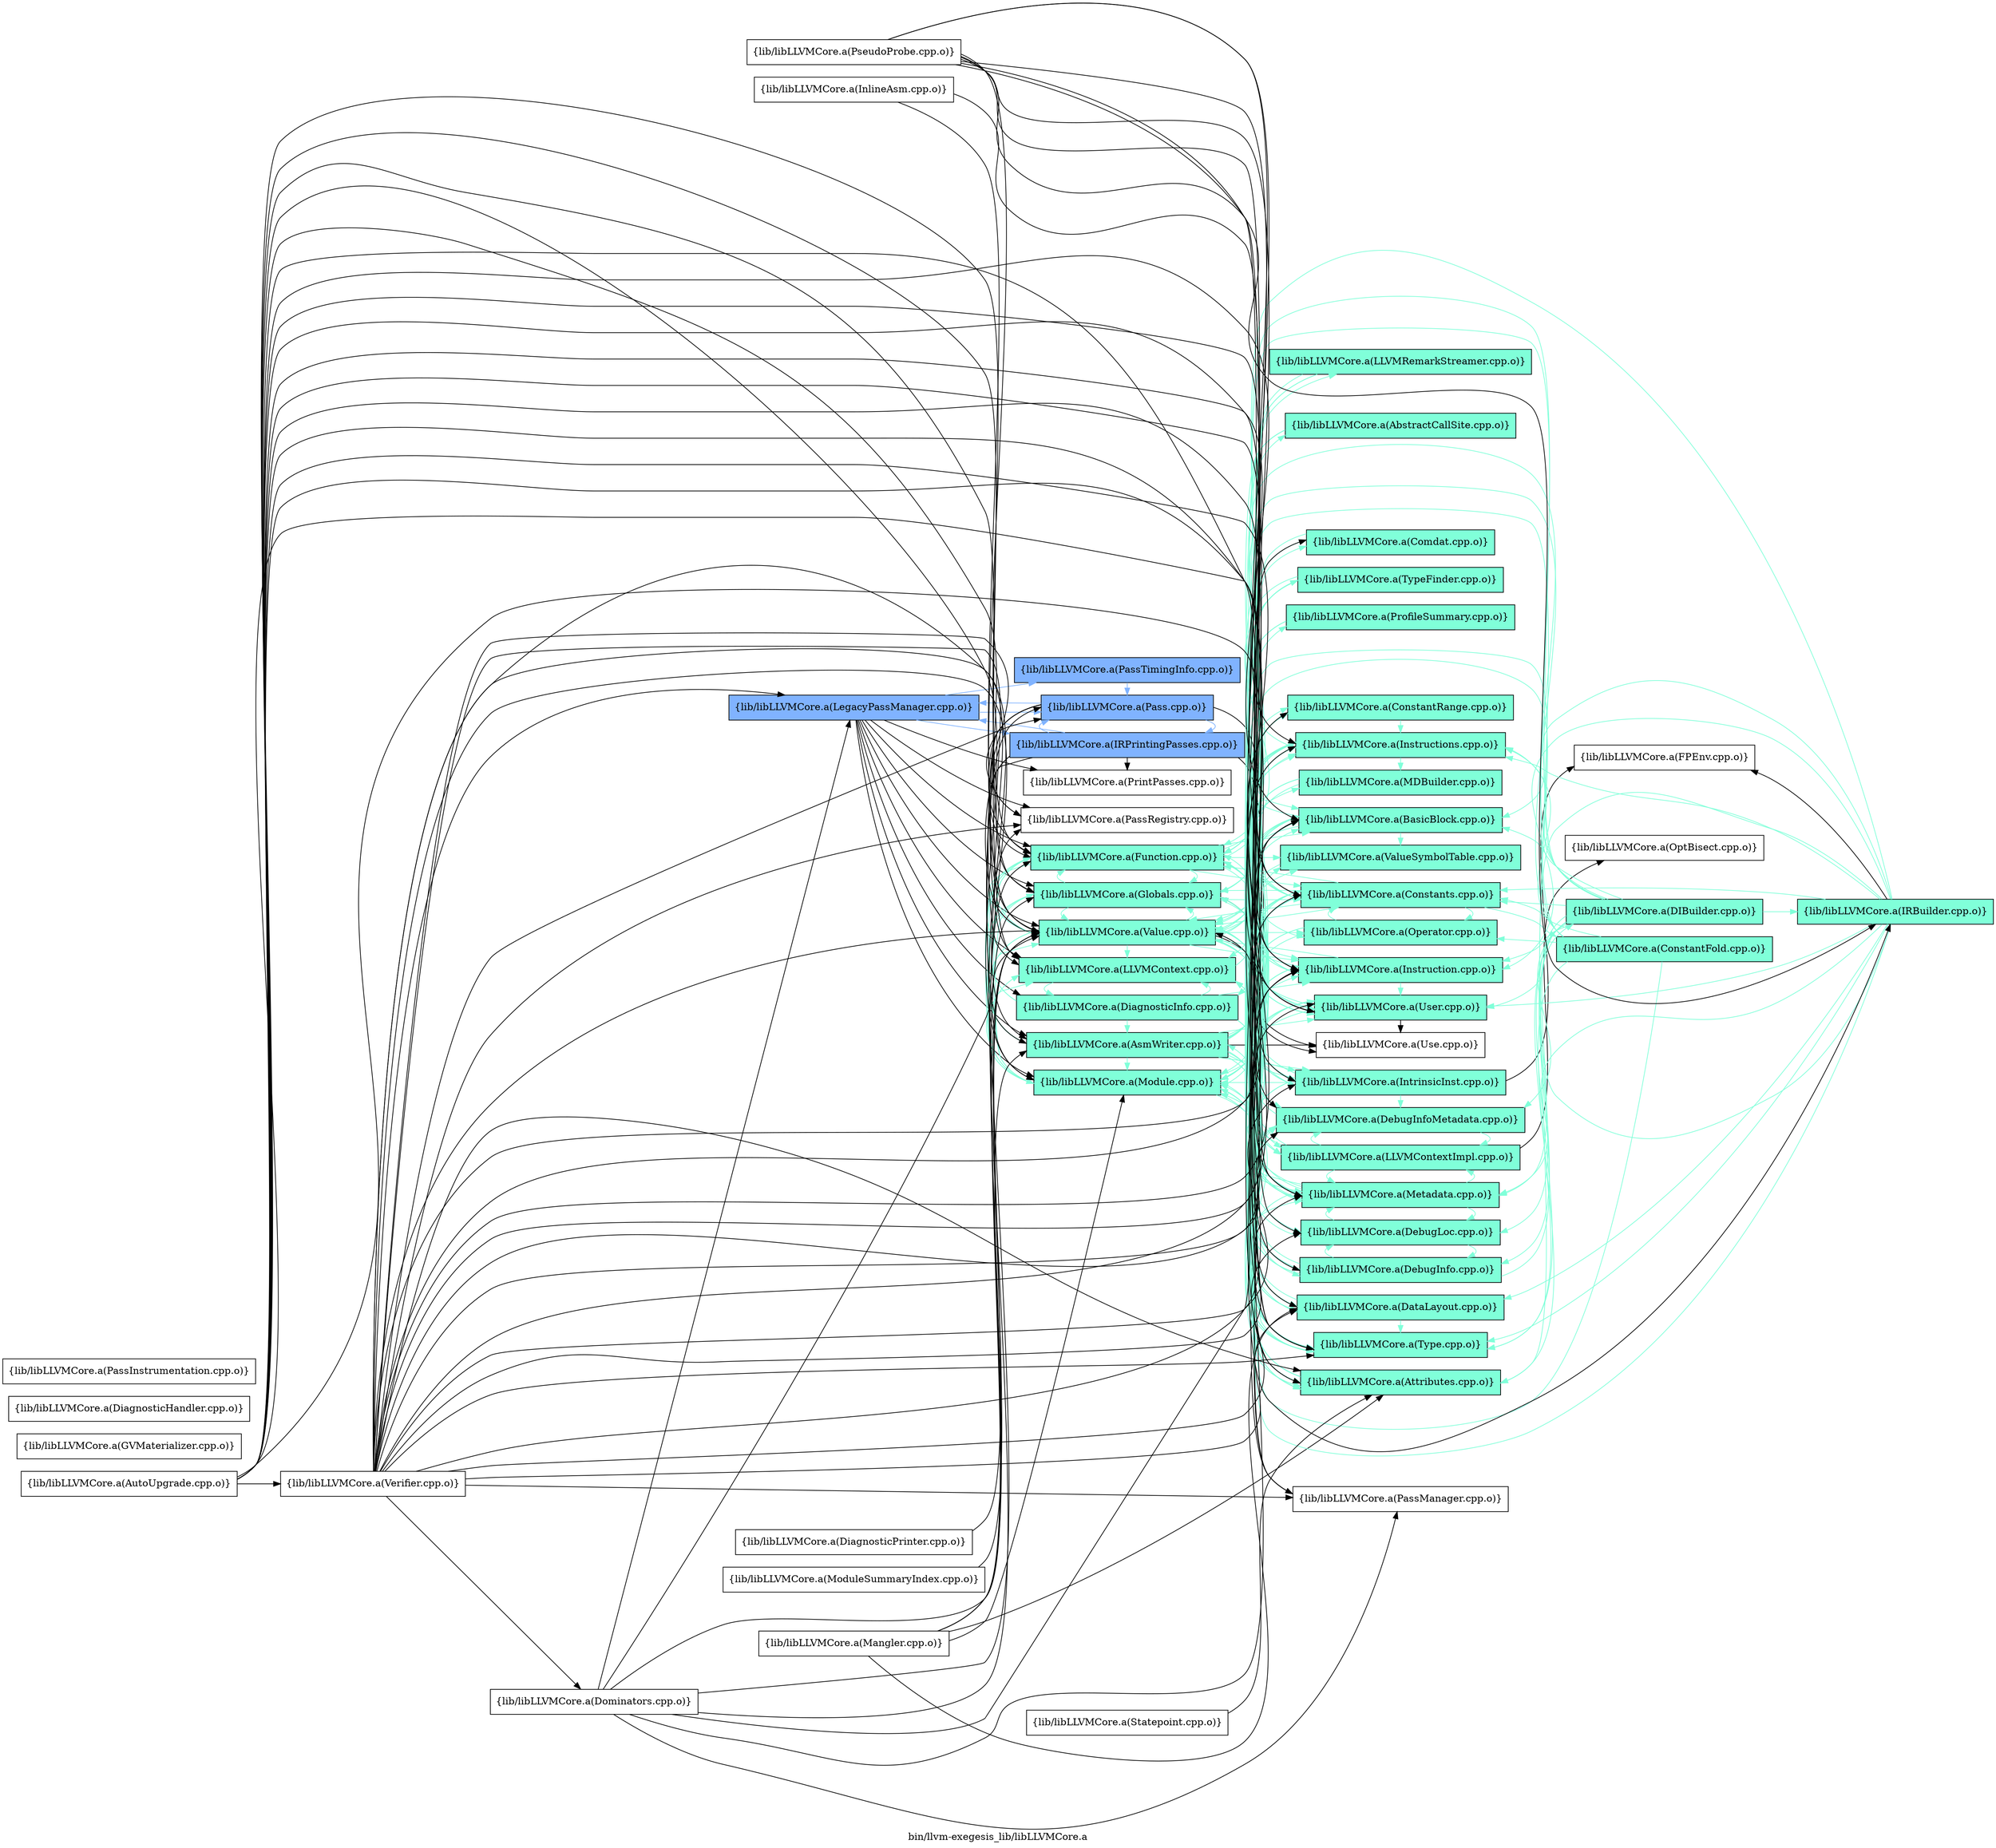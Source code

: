 digraph "bin/llvm-exegesis_lib/libLLVMCore.a" {
	label="bin/llvm-exegesis_lib/libLLVMCore.a";
	rankdir=LR;
	{ rank=same; Node0x55b45cbb67e8;  }
	{ rank=same; Node0x55b45cbc86c8; Node0x55b45cbbdc78; Node0x55b45cbd0dc8; Node0x55b45cbd13b8; Node0x55b45cbd3938; Node0x55b45cbb42b8; Node0x55b45cbb61a8; Node0x55b45cbcf2e8; Node0x55b45cbcffb8; Node0x55b45cbd1138; Node0x55b45cbd09b8; Node0x55b45cbc1a08;  }
	{ rank=same; Node0x55b45cbce528; Node0x55b45cbce9d8; Node0x55b45cbb80e8; Node0x55b45cbb8458; Node0x55b45cbbb518; Node0x55b45cbbb1a8; Node0x55b45cbd3e88; Node0x55b45cbaf768; Node0x55b45cbafe98; Node0x55b45cbb59d8; Node0x55b45cbcda38; Node0x55b45cbd3ed8; Node0x55b45cbc2d18; Node0x55b45cbc3e98; Node0x55b45cbc1cd8; Node0x55b45cbbe448; Node0x55b45cbc83a8; Node0x55b45cbbc0a8; Node0x55b45cbb7698; Node0x55b45cbc2228; Node0x55b45cbcf838; Node0x55b45cbb29b8; Node0x55b45cbb3688; Node0x55b45cbd53c8; Node0x55b45cbb9f88;  }
	{ rank=same; Node0x55b45cbb8688; Node0x55b45cbd54b8; Node0x55b45cbce078; Node0x55b45cbbc698;  }

	Node0x55b45cbb67e8 [shape=record,shape=box,group=2,style=filled,fillcolor="0.600000 0.5 1",label="{lib/libLLVMCore.a(LegacyPassManager.cpp.o)}"];
	Node0x55b45cbb67e8 -> Node0x55b45cbc86c8;
	Node0x55b45cbb67e8 -> Node0x55b45cbbdc78;
	Node0x55b45cbb67e8 -> Node0x55b45cbd0dc8;
	Node0x55b45cbb67e8 -> Node0x55b45cbd13b8;
	Node0x55b45cbb67e8 -> Node0x55b45cbd3938[color="0.600000 0.5 1"];
	Node0x55b45cbb67e8 -> Node0x55b45cbb42b8;
	Node0x55b45cbb67e8 -> Node0x55b45cbb61a8;
	Node0x55b45cbb67e8 -> Node0x55b45cbcf2e8[color="0.600000 0.5 1"];
	Node0x55b45cbb67e8 -> Node0x55b45cbcffb8;
	Node0x55b45cbb67e8 -> Node0x55b45cbd1138[color="0.600000 0.5 1"];
	Node0x55b45cbb67e8 -> Node0x55b45cbd09b8;
	Node0x55b45cbb67e8 -> Node0x55b45cbc1a08;
	Node0x55b45cbb61a8 [shape=record,shape=box,group=1,style=filled,fillcolor="0.450000 0.5 1",label="{lib/libLLVMCore.a(Module.cpp.o)}"];
	Node0x55b45cbb61a8 -> Node0x55b45cbb80e8[color="0.450000 0.5 1"];
	Node0x55b45cbb61a8 -> Node0x55b45cbbb518[color="0.450000 0.5 1"];
	Node0x55b45cbb61a8 -> Node0x55b45cbbc0a8[color="0.450000 0.5 1"];
	Node0x55b45cbb61a8 -> Node0x55b45cbd0dc8[color="0.450000 0.5 1"];
	Node0x55b45cbb61a8 -> Node0x55b45cbd13b8[color="0.450000 0.5 1"];
	Node0x55b45cbb61a8 -> Node0x55b45cbb42b8[color="0.450000 0.5 1"];
	Node0x55b45cbb61a8 -> Node0x55b45cbb59d8[color="0.450000 0.5 1"];
	Node0x55b45cbb61a8 -> Node0x55b45cbd53c8[color="0.450000 0.5 1"];
	Node0x55b45cbb61a8 -> Node0x55b45cbd3ed8[color="0.450000 0.5 1"];
	Node0x55b45cbb61a8 -> Node0x55b45cbc2d18[color="0.450000 0.5 1"];
	Node0x55b45cbb61a8 -> Node0x55b45cbc1cd8[color="0.450000 0.5 1"];
	Node0x55b45cbb61a8 -> Node0x55b45cbc1a08[color="0.450000 0.5 1"];
	Node0x55b45cbb61a8 -> Node0x55b45cbc2228[color="0.450000 0.5 1"];
	Node0x55b45cbcf2e8 [shape=record,shape=box,group=2,style=filled,fillcolor="0.600000 0.5 1",label="{lib/libLLVMCore.a(Pass.cpp.o)}"];
	Node0x55b45cbcf2e8 -> Node0x55b45cbce528;
	Node0x55b45cbcf2e8 -> Node0x55b45cbd0dc8;
	Node0x55b45cbcf2e8 -> Node0x55b45cbd3938[color="0.600000 0.5 1"];
	Node0x55b45cbcf2e8 -> Node0x55b45cbb42b8;
	Node0x55b45cbcf2e8 -> Node0x55b45cbb67e8[color="0.600000 0.5 1"];
	Node0x55b45cbcf2e8 -> Node0x55b45cbcffb8;
	Node0x55b45cbcf2e8 -> Node0x55b45cbc1a08;
	Node0x55b45cbc1a08 [shape=record,shape=box,group=1,style=filled,fillcolor="0.450000 0.5 1",label="{lib/libLLVMCore.a(Value.cpp.o)}"];
	Node0x55b45cbc1a08 -> Node0x55b45cbce528[color="0.450000 0.5 1"];
	Node0x55b45cbc1a08 -> Node0x55b45cbce9d8[color="0.450000 0.5 1"];
	Node0x55b45cbc1a08 -> Node0x55b45cbbb518[color="0.450000 0.5 1"];
	Node0x55b45cbc1a08 -> Node0x55b45cbbc0a8[color="0.450000 0.5 1"];
	Node0x55b45cbc1a08 -> Node0x55b45cbb9f88[color="0.450000 0.5 1"];
	Node0x55b45cbc1a08 -> Node0x55b45cbd0dc8[color="0.450000 0.5 1"];
	Node0x55b45cbc1a08 -> Node0x55b45cbd13b8[color="0.450000 0.5 1"];
	Node0x55b45cbc1a08 -> Node0x55b45cbd3e88[color="0.450000 0.5 1"];
	Node0x55b45cbc1a08 -> Node0x55b45cbaf768[color="0.450000 0.5 1"];
	Node0x55b45cbc1a08 -> Node0x55b45cbafe98[color="0.450000 0.5 1"];
	Node0x55b45cbc1a08 -> Node0x55b45cbb42b8[color="0.450000 0.5 1"];
	Node0x55b45cbc1a08 -> Node0x55b45cbb29b8[color="0.450000 0.5 1"];
	Node0x55b45cbc1a08 -> Node0x55b45cbb59d8[color="0.450000 0.5 1"];
	Node0x55b45cbc1a08 -> Node0x55b45cbcda38[color="0.450000 0.5 1"];
	Node0x55b45cbc1a08 -> Node0x55b45cbd3ed8[color="0.450000 0.5 1"];
	Node0x55b45cbc1a08 -> Node0x55b45cbc3e98;
	Node0x55b45cbc1a08 -> Node0x55b45cbc1cd8[color="0.450000 0.5 1"];
	Node0x55b45cbc1a08 -> Node0x55b45cbc2228[color="0.450000 0.5 1"];
	Node0x55b45cbce528 [shape=record,shape=box,group=1,style=filled,fillcolor="0.450000 0.5 1",label="{lib/libLLVMCore.a(Attributes.cpp.o)}"];
	Node0x55b45cbce528 -> Node0x55b45cbc86c8[color="0.450000 0.5 1"];
	Node0x55b45cbce528 -> Node0x55b45cbd0dc8[color="0.450000 0.5 1"];
	Node0x55b45cbbb518 [shape=record,shape=box,group=1,style=filled,fillcolor="0.450000 0.5 1",label="{lib/libLLVMCore.a(Constants.cpp.o)}"];
	Node0x55b45cbbb518 -> Node0x55b45cbb8688[color="0.450000 0.5 1"];
	Node0x55b45cbbb518 -> Node0x55b45cbd0dc8[color="0.450000 0.5 1"];
	Node0x55b45cbbb518 -> Node0x55b45cbd13b8[color="0.450000 0.5 1"];
	Node0x55b45cbbb518 -> Node0x55b45cbd3e88[color="0.450000 0.5 1"];
	Node0x55b45cbbb518 -> Node0x55b45cbaf768[color="0.450000 0.5 1"];
	Node0x55b45cbbb518 -> Node0x55b45cbcda38[color="0.450000 0.5 1"];
	Node0x55b45cbbb518 -> Node0x55b45cbd3ed8[color="0.450000 0.5 1"];
	Node0x55b45cbbb518 -> Node0x55b45cbc1cd8[color="0.450000 0.5 1"];
	Node0x55b45cbbb518 -> Node0x55b45cbc1a08[color="0.450000 0.5 1"];
	Node0x55b45cbb5258 [shape=record,shape=box,group=0,label="{lib/libLLVMCore.a(Mangler.cpp.o)}"];
	Node0x55b45cbb5258 -> Node0x55b45cbce528;
	Node0x55b45cbb5258 -> Node0x55b45cbbc0a8;
	Node0x55b45cbb5258 -> Node0x55b45cbd0dc8;
	Node0x55b45cbb5258 -> Node0x55b45cbd13b8;
	Node0x55b45cbb5258 -> Node0x55b45cbb61a8;
	Node0x55b45cbb5258 -> Node0x55b45cbc1a08;
	Node0x55b45cbb59d8 [shape=record,shape=box,group=1,style=filled,fillcolor="0.450000 0.5 1",label="{lib/libLLVMCore.a(Metadata.cpp.o)}"];
	Node0x55b45cbb59d8 -> Node0x55b45cbb8458[color="0.450000 0.5 1"];
	Node0x55b45cbb59d8 -> Node0x55b45cbbb518[color="0.450000 0.5 1"];
	Node0x55b45cbb59d8 -> Node0x55b45cbbb1a8[color="0.450000 0.5 1"];
	Node0x55b45cbb59d8 -> Node0x55b45cbbe448[color="0.450000 0.5 1"];
	Node0x55b45cbb59d8 -> Node0x55b45cbb42b8[color="0.450000 0.5 1"];
	Node0x55b45cbb59d8 -> Node0x55b45cbb29b8[color="0.450000 0.5 1"];
	Node0x55b45cbb59d8 -> Node0x55b45cbb61a8[color="0.450000 0.5 1"];
	Node0x55b45cbb59d8 -> Node0x55b45cbd3ed8[color="0.450000 0.5 1"];
	Node0x55b45cbb59d8 -> Node0x55b45cbc1a08[color="0.450000 0.5 1"];
	Node0x55b45cbbc0a8 [shape=record,shape=box,group=1,style=filled,fillcolor="0.450000 0.5 1",label="{lib/libLLVMCore.a(DataLayout.cpp.o)}"];
	Node0x55b45cbbc0a8 -> Node0x55b45cbd13b8[color="0.450000 0.5 1"];
	Node0x55b45cbbc0a8 -> Node0x55b45cbb61a8[color="0.450000 0.5 1"];
	Node0x55b45cbbc0a8 -> Node0x55b45cbd3ed8[color="0.450000 0.5 1"];
	Node0x55b45cbbdc78 [shape=record,shape=box,group=1,style=filled,fillcolor="0.450000 0.5 1",label="{lib/libLLVMCore.a(DiagnosticInfo.cpp.o)}"];
	Node0x55b45cbbdc78 -> Node0x55b45cbc86c8[color="0.450000 0.5 1"];
	Node0x55b45cbbdc78 -> Node0x55b45cbbe448[color="0.450000 0.5 1"];
	Node0x55b45cbbdc78 -> Node0x55b45cbd0dc8[color="0.450000 0.5 1"];
	Node0x55b45cbbdc78 -> Node0x55b45cbd3e88[color="0.450000 0.5 1"];
	Node0x55b45cbbdc78 -> Node0x55b45cbb42b8[color="0.450000 0.5 1"];
	Node0x55b45cbbdc78 -> Node0x55b45cbb59d8[color="0.450000 0.5 1"];
	Node0x55b45cbbdc78 -> Node0x55b45cbc1a08[color="0.450000 0.5 1"];
	Node0x55b45cbd0dc8 [shape=record,shape=box,group=1,style=filled,fillcolor="0.450000 0.5 1",label="{lib/libLLVMCore.a(Function.cpp.o)}"];
	Node0x55b45cbd0dc8 -> Node0x55b45cbc83a8[color="0.450000 0.5 1"];
	Node0x55b45cbd0dc8 -> Node0x55b45cbce528[color="0.450000 0.5 1"];
	Node0x55b45cbd0dc8 -> Node0x55b45cbce9d8[color="0.450000 0.5 1"];
	Node0x55b45cbd0dc8 -> Node0x55b45cbbb518[color="0.450000 0.5 1"];
	Node0x55b45cbd0dc8 -> Node0x55b45cbbc0a8[color="0.450000 0.5 1"];
	Node0x55b45cbd0dc8 -> Node0x55b45cbd13b8[color="0.450000 0.5 1"];
	Node0x55b45cbd0dc8 -> Node0x55b45cbaf768[color="0.450000 0.5 1"];
	Node0x55b45cbd0dc8 -> Node0x55b45cbafe98[color="0.450000 0.5 1"];
	Node0x55b45cbd0dc8 -> Node0x55b45cbb42b8[color="0.450000 0.5 1"];
	Node0x55b45cbd0dc8 -> Node0x55b45cbb7698[color="0.450000 0.5 1"];
	Node0x55b45cbd0dc8 -> Node0x55b45cbb59d8[color="0.450000 0.5 1"];
	Node0x55b45cbd0dc8 -> Node0x55b45cbb61a8[color="0.450000 0.5 1"];
	Node0x55b45cbd0dc8 -> Node0x55b45cbd3ed8[color="0.450000 0.5 1"];
	Node0x55b45cbd0dc8 -> Node0x55b45cbc1cd8[color="0.450000 0.5 1"];
	Node0x55b45cbd0dc8 -> Node0x55b45cbc1a08[color="0.450000 0.5 1"];
	Node0x55b45cbd0dc8 -> Node0x55b45cbc2228[color="0.450000 0.5 1"];
	Node0x55b45cbd13b8 [shape=record,shape=box,group=1,style=filled,fillcolor="0.450000 0.5 1",label="{lib/libLLVMCore.a(Globals.cpp.o)}"];
	Node0x55b45cbd13b8 -> Node0x55b45cbb8458[color="0.450000 0.5 1"];
	Node0x55b45cbd13b8 -> Node0x55b45cbbb518[color="0.450000 0.5 1"];
	Node0x55b45cbd13b8 -> Node0x55b45cbd0dc8[color="0.450000 0.5 1"];
	Node0x55b45cbd13b8 -> Node0x55b45cbb59d8[color="0.450000 0.5 1"];
	Node0x55b45cbd13b8 -> Node0x55b45cbb61a8[color="0.450000 0.5 1"];
	Node0x55b45cbd13b8 -> Node0x55b45cbd3ed8[color="0.450000 0.5 1"];
	Node0x55b45cbd13b8 -> Node0x55b45cbc1cd8[color="0.450000 0.5 1"];
	Node0x55b45cbd13b8 -> Node0x55b45cbc1a08[color="0.450000 0.5 1"];
	Node0x55b45cbd4838 [shape=record,shape=box,group=1,style=filled,fillcolor="0.450000 0.5 1",label="{lib/libLLVMCore.a(IRBuilder.cpp.o)}"];
	Node0x55b45cbd4838 -> Node0x55b45cbce528[color="0.450000 0.5 1"];
	Node0x55b45cbd4838 -> Node0x55b45cbce9d8[color="0.450000 0.5 1"];
	Node0x55b45cbd4838 -> Node0x55b45cbbb518[color="0.450000 0.5 1"];
	Node0x55b45cbd4838 -> Node0x55b45cbbc0a8[color="0.450000 0.5 1"];
	Node0x55b45cbd4838 -> Node0x55b45cbd0dc8[color="0.450000 0.5 1"];
	Node0x55b45cbd4838 -> Node0x55b45cbd13b8[color="0.450000 0.5 1"];
	Node0x55b45cbd4838 -> Node0x55b45cbd54b8;
	Node0x55b45cbd4838 -> Node0x55b45cbd3e88[color="0.450000 0.5 1"];
	Node0x55b45cbd4838 -> Node0x55b45cbaf768[color="0.450000 0.5 1"];
	Node0x55b45cbd4838 -> Node0x55b45cbb59d8[color="0.450000 0.5 1"];
	Node0x55b45cbd4838 -> Node0x55b45cbd3ed8[color="0.450000 0.5 1"];
	Node0x55b45cbd4838 -> Node0x55b45cbc1cd8[color="0.450000 0.5 1"];
	Node0x55b45cbd4838 -> Node0x55b45cbc1a08[color="0.450000 0.5 1"];
	Node0x55b45cbd3168 [shape=record,shape=box,group=0,label="{lib/libLLVMCore.a(InlineAsm.cpp.o)}"];
	Node0x55b45cbd3168 -> Node0x55b45cbd3ed8;
	Node0x55b45cbd3168 -> Node0x55b45cbc1a08;
	Node0x55b45cbd3e88 [shape=record,shape=box,group=1,style=filled,fillcolor="0.450000 0.5 1",label="{lib/libLLVMCore.a(Instruction.cpp.o)}"];
	Node0x55b45cbd3e88 -> Node0x55b45cbce528[color="0.450000 0.5 1"];
	Node0x55b45cbd3e88 -> Node0x55b45cbce9d8[color="0.450000 0.5 1"];
	Node0x55b45cbd3e88 -> Node0x55b45cbbb518[color="0.450000 0.5 1"];
	Node0x55b45cbd3e88 -> Node0x55b45cbaf768[color="0.450000 0.5 1"];
	Node0x55b45cbd3e88 -> Node0x55b45cbb59d8[color="0.450000 0.5 1"];
	Node0x55b45cbd3e88 -> Node0x55b45cbc1cd8[color="0.450000 0.5 1"];
	Node0x55b45cbd3e88 -> Node0x55b45cbc1a08[color="0.450000 0.5 1"];
	Node0x55b45cbaf768 [shape=record,shape=box,group=1,style=filled,fillcolor="0.450000 0.5 1",label="{lib/libLLVMCore.a(Instructions.cpp.o)}"];
	Node0x55b45cbaf768 -> Node0x55b45cbce528[color="0.450000 0.5 1"];
	Node0x55b45cbaf768 -> Node0x55b45cbce9d8[color="0.450000 0.5 1"];
	Node0x55b45cbaf768 -> Node0x55b45cbbb518[color="0.450000 0.5 1"];
	Node0x55b45cbaf768 -> Node0x55b45cbbc0a8[color="0.450000 0.5 1"];
	Node0x55b45cbaf768 -> Node0x55b45cbd0dc8[color="0.450000 0.5 1"];
	Node0x55b45cbaf768 -> Node0x55b45cbd3e88[color="0.450000 0.5 1"];
	Node0x55b45cbaf768 -> Node0x55b45cbb29b8[color="0.450000 0.5 1"];
	Node0x55b45cbaf768 -> Node0x55b45cbb7698[color="0.450000 0.5 1"];
	Node0x55b45cbaf768 -> Node0x55b45cbb59d8[color="0.450000 0.5 1"];
	Node0x55b45cbaf768 -> Node0x55b45cbb61a8[color="0.450000 0.5 1"];
	Node0x55b45cbaf768 -> Node0x55b45cbcda38[color="0.450000 0.5 1"];
	Node0x55b45cbaf768 -> Node0x55b45cbd3ed8[color="0.450000 0.5 1"];
	Node0x55b45cbaf768 -> Node0x55b45cbc3e98;
	Node0x55b45cbaf768 -> Node0x55b45cbc1cd8[color="0.450000 0.5 1"];
	Node0x55b45cbaf768 -> Node0x55b45cbc1a08[color="0.450000 0.5 1"];
	Node0x55b45cbb42b8 [shape=record,shape=box,group=1,style=filled,fillcolor="0.450000 0.5 1",label="{lib/libLLVMCore.a(LLVMContext.cpp.o)}"];
	Node0x55b45cbb42b8 -> Node0x55b45cbbdc78[color="0.450000 0.5 1"];
	Node0x55b45cbb42b8 -> Node0x55b45cbb29b8[color="0.450000 0.5 1"];
	Node0x55b45cbb42b8 -> Node0x55b45cbb3688[color="0.450000 0.5 1"];
	Node0x55b45cbd3ed8 [shape=record,shape=box,group=1,style=filled,fillcolor="0.450000 0.5 1",label="{lib/libLLVMCore.a(Type.cpp.o)}"];
	Node0x55b45cbd3ed8 -> Node0x55b45cbbb518[color="0.450000 0.5 1"];
	Node0x55b45cbc1cd8 [shape=record,shape=box,group=1,style=filled,fillcolor="0.450000 0.5 1",label="{lib/libLLVMCore.a(User.cpp.o)}"];
	Node0x55b45cbc1cd8 -> Node0x55b45cbafe98[color="0.450000 0.5 1"];
	Node0x55b45cbc1cd8 -> Node0x55b45cbc3e98;
	Node0x55b45cbce9d8 [shape=record,shape=box,group=1,style=filled,fillcolor="0.450000 0.5 1",label="{lib/libLLVMCore.a(BasicBlock.cpp.o)}"];
	Node0x55b45cbce9d8 -> Node0x55b45cbbb518[color="0.450000 0.5 1"];
	Node0x55b45cbce9d8 -> Node0x55b45cbd3e88[color="0.450000 0.5 1"];
	Node0x55b45cbce9d8 -> Node0x55b45cbaf768[color="0.450000 0.5 1"];
	Node0x55b45cbce9d8 -> Node0x55b45cbb59d8[color="0.450000 0.5 1"];
	Node0x55b45cbce9d8 -> Node0x55b45cbd3ed8[color="0.450000 0.5 1"];
	Node0x55b45cbce9d8 -> Node0x55b45cbc1cd8[color="0.450000 0.5 1"];
	Node0x55b45cbce9d8 -> Node0x55b45cbc1a08[color="0.450000 0.5 1"];
	Node0x55b45cbce9d8 -> Node0x55b45cbc2228[color="0.450000 0.5 1"];
	Node0x55b45cbafe98 [shape=record,shape=box,group=1,style=filled,fillcolor="0.450000 0.5 1",label="{lib/libLLVMCore.a(IntrinsicInst.cpp.o)}"];
	Node0x55b45cbafe98 -> Node0x55b45cbce9d8[color="0.450000 0.5 1"];
	Node0x55b45cbafe98 -> Node0x55b45cbbb518[color="0.450000 0.5 1"];
	Node0x55b45cbafe98 -> Node0x55b45cbbc0a8[color="0.450000 0.5 1"];
	Node0x55b45cbafe98 -> Node0x55b45cbbb1a8[color="0.450000 0.5 1"];
	Node0x55b45cbafe98 -> Node0x55b45cbd54b8;
	Node0x55b45cbafe98 -> Node0x55b45cbd3e88[color="0.450000 0.5 1"];
	Node0x55b45cbafe98 -> Node0x55b45cbaf768[color="0.450000 0.5 1"];
	Node0x55b45cbafe98 -> Node0x55b45cbb59d8[color="0.450000 0.5 1"];
	Node0x55b45cbafe98 -> Node0x55b45cbb61a8[color="0.450000 0.5 1"];
	Node0x55b45cbafe98 -> Node0x55b45cbd3ed8[color="0.450000 0.5 1"];
	Node0x55b45cbafe98 -> Node0x55b45cbc1cd8[color="0.450000 0.5 1"];
	Node0x55b45cbafe98 -> Node0x55b45cbc1a08[color="0.450000 0.5 1"];
	Node0x55b45cbcda38 [shape=record,shape=box,group=1,style=filled,fillcolor="0.450000 0.5 1",label="{lib/libLLVMCore.a(Operator.cpp.o)}"];
	Node0x55b45cbcda38 -> Node0x55b45cbbb518[color="0.450000 0.5 1"];
	Node0x55b45cbcda38 -> Node0x55b45cbbc0a8[color="0.450000 0.5 1"];
	Node0x55b45cbcda38 -> Node0x55b45cbd3ed8[color="0.450000 0.5 1"];
	Node0x55b45cbbb1a8 [shape=record,shape=box,group=1,style=filled,fillcolor="0.450000 0.5 1",label="{lib/libLLVMCore.a(DebugInfoMetadata.cpp.o)}"];
	Node0x55b45cbbb1a8 -> Node0x55b45cbbb518[color="0.450000 0.5 1"];
	Node0x55b45cbbb1a8 -> Node0x55b45cbb42b8[color="0.450000 0.5 1"];
	Node0x55b45cbbb1a8 -> Node0x55b45cbb29b8[color="0.450000 0.5 1"];
	Node0x55b45cbbb1a8 -> Node0x55b45cbb59d8[color="0.450000 0.5 1"];
	Node0x55b45cbbb1a8 -> Node0x55b45cbd3ed8[color="0.450000 0.5 1"];
	Node0x55b45cbb8458 [shape=record,shape=box,group=1,style=filled,fillcolor="0.450000 0.5 1",label="{lib/libLLVMCore.a(ConstantRange.cpp.o)}"];
	Node0x55b45cbb8458 -> Node0x55b45cbaf768[color="0.450000 0.5 1"];
	Node0x55b45cbcffb8 [shape=record,shape=box,group=0,label="{lib/libLLVMCore.a(PassRegistry.cpp.o)}"];
	Node0x55b45cbbe448 [shape=record,shape=box,group=1,style=filled,fillcolor="0.450000 0.5 1",label="{lib/libLLVMCore.a(DebugLoc.cpp.o)}"];
	Node0x55b45cbbe448 -> Node0x55b45cbb9f88[color="0.450000 0.5 1"];
	Node0x55b45cbbe448 -> Node0x55b45cbbb1a8[color="0.450000 0.5 1"];
	Node0x55b45cbbe448 -> Node0x55b45cbb59d8[color="0.450000 0.5 1"];
	Node0x55b45cbd29e8 [shape=record,shape=box,group=0,label="{lib/libLLVMCore.a(Dominators.cpp.o)}"];
	Node0x55b45cbd29e8 -> Node0x55b45cbc86c8;
	Node0x55b45cbd29e8 -> Node0x55b45cbce9d8;
	Node0x55b45cbd29e8 -> Node0x55b45cbd3e88;
	Node0x55b45cbd29e8 -> Node0x55b45cbb67e8;
	Node0x55b45cbd29e8 -> Node0x55b45cbcf2e8;
	Node0x55b45cbd29e8 -> Node0x55b45cbcf838;
	Node0x55b45cbd29e8 -> Node0x55b45cbcffb8;
	Node0x55b45cbd29e8 -> Node0x55b45cbc1a08;
	Node0x55b45cbc3e98 [shape=record,shape=box,group=0,label="{lib/libLLVMCore.a(Use.cpp.o)}"];
	Node0x55b45cbc86c8 [shape=record,shape=box,group=1,style=filled,fillcolor="0.450000 0.5 1",label="{lib/libLLVMCore.a(AsmWriter.cpp.o)}"];
	Node0x55b45cbc86c8 -> Node0x55b45cbce528[color="0.450000 0.5 1"];
	Node0x55b45cbc86c8 -> Node0x55b45cbce9d8[color="0.450000 0.5 1"];
	Node0x55b45cbc86c8 -> Node0x55b45cbb80e8[color="0.450000 0.5 1"];
	Node0x55b45cbc86c8 -> Node0x55b45cbb8458[color="0.450000 0.5 1"];
	Node0x55b45cbc86c8 -> Node0x55b45cbbb518[color="0.450000 0.5 1"];
	Node0x55b45cbc86c8 -> Node0x55b45cbbb1a8[color="0.450000 0.5 1"];
	Node0x55b45cbc86c8 -> Node0x55b45cbd0dc8[color="0.450000 0.5 1"];
	Node0x55b45cbc86c8 -> Node0x55b45cbd13b8[color="0.450000 0.5 1"];
	Node0x55b45cbc86c8 -> Node0x55b45cbd3e88[color="0.450000 0.5 1"];
	Node0x55b45cbc86c8 -> Node0x55b45cbaf768[color="0.450000 0.5 1"];
	Node0x55b45cbc86c8 -> Node0x55b45cbafe98[color="0.450000 0.5 1"];
	Node0x55b45cbc86c8 -> Node0x55b45cbb42b8[color="0.450000 0.5 1"];
	Node0x55b45cbc86c8 -> Node0x55b45cbb59d8[color="0.450000 0.5 1"];
	Node0x55b45cbc86c8 -> Node0x55b45cbb61a8[color="0.450000 0.5 1"];
	Node0x55b45cbc86c8 -> Node0x55b45cbcda38[color="0.450000 0.5 1"];
	Node0x55b45cbc86c8 -> Node0x55b45cbd3ed8[color="0.450000 0.5 1"];
	Node0x55b45cbc86c8 -> Node0x55b45cbc2d18[color="0.450000 0.5 1"];
	Node0x55b45cbc86c8 -> Node0x55b45cbc3e98;
	Node0x55b45cbc86c8 -> Node0x55b45cbc1cd8[color="0.450000 0.5 1"];
	Node0x55b45cbc86c8 -> Node0x55b45cbc1a08[color="0.450000 0.5 1"];
	Node0x55b45cbb80e8 [shape=record,shape=box,group=1,style=filled,fillcolor="0.450000 0.5 1",label="{lib/libLLVMCore.a(Comdat.cpp.o)}"];
	Node0x55b45cbb80e8 -> Node0x55b45cbb61a8[color="0.450000 0.5 1"];
	Node0x55b45cbd1138 [shape=record,shape=box,group=2,style=filled,fillcolor="0.600000 0.5 1",label="{lib/libLLVMCore.a(PassTimingInfo.cpp.o)}"];
	Node0x55b45cbd1138 -> Node0x55b45cbcf2e8[color="0.600000 0.5 1"];
	Node0x55b45cbb9f88 [shape=record,shape=box,group=1,style=filled,fillcolor="0.450000 0.5 1",label="{lib/libLLVMCore.a(DebugInfo.cpp.o)}"];
	Node0x55b45cbb9f88 -> Node0x55b45cbbc698[color="0.450000 0.5 1"];
	Node0x55b45cbb9f88 -> Node0x55b45cbbb1a8[color="0.450000 0.5 1"];
	Node0x55b45cbb9f88 -> Node0x55b45cbbe448[color="0.450000 0.5 1"];
	Node0x55b45cbb9f88 -> Node0x55b45cbd0dc8[color="0.450000 0.5 1"];
	Node0x55b45cbb9f88 -> Node0x55b45cbd3e88[color="0.450000 0.5 1"];
	Node0x55b45cbb9f88 -> Node0x55b45cbb59d8[color="0.450000 0.5 1"];
	Node0x55b45cbb9f88 -> Node0x55b45cbb61a8[color="0.450000 0.5 1"];
	Node0x55b45cbb9f88 -> Node0x55b45cbc1a08[color="0.450000 0.5 1"];
	Node0x55b45cbd4298 [shape=record,shape=box,group=0,label="{lib/libLLVMCore.a(Statepoint.cpp.o)}"];
	Node0x55b45cbd4298 -> Node0x55b45cbce528;
	Node0x55b45cbd09b8 [shape=record,shape=box,group=0,label="{lib/libLLVMCore.a(PrintPasses.cpp.o)}"];
	Node0x55b45cbb7698 [shape=record,shape=box,group=1,style=filled,fillcolor="0.450000 0.5 1",label="{lib/libLLVMCore.a(MDBuilder.cpp.o)}"];
	Node0x55b45cbb7698 -> Node0x55b45cbbb518[color="0.450000 0.5 1"];
	Node0x55b45cbb7698 -> Node0x55b45cbb59d8[color="0.450000 0.5 1"];
	Node0x55b45cbb7698 -> Node0x55b45cbd3ed8[color="0.450000 0.5 1"];
	Node0x55b45cbb7698 -> Node0x55b45cbc1a08[color="0.450000 0.5 1"];
	Node0x55b45cbd3938 [shape=record,shape=box,group=2,style=filled,fillcolor="0.600000 0.5 1",label="{lib/libLLVMCore.a(IRPrintingPasses.cpp.o)}"];
	Node0x55b45cbd3938 -> Node0x55b45cbc86c8;
	Node0x55b45cbd3938 -> Node0x55b45cbb67e8[color="0.600000 0.5 1"];
	Node0x55b45cbd3938 -> Node0x55b45cbcf2e8[color="0.600000 0.5 1"];
	Node0x55b45cbd3938 -> Node0x55b45cbcf838;
	Node0x55b45cbd3938 -> Node0x55b45cbcffb8;
	Node0x55b45cbd3938 -> Node0x55b45cbd09b8;
	Node0x55b45cbd3938 -> Node0x55b45cbc1a08;
	Node0x55b45cbc5c48 [shape=record,shape=box,group=0,label="{lib/libLLVMCore.a(Verifier.cpp.o)}"];
	Node0x55b45cbc5c48 -> Node0x55b45cbc86c8;
	Node0x55b45cbc5c48 -> Node0x55b45cbce528;
	Node0x55b45cbc5c48 -> Node0x55b45cbce9d8;
	Node0x55b45cbc5c48 -> Node0x55b45cbb80e8;
	Node0x55b45cbc5c48 -> Node0x55b45cbb8458;
	Node0x55b45cbc5c48 -> Node0x55b45cbbb518;
	Node0x55b45cbc5c48 -> Node0x55b45cbbc0a8;
	Node0x55b45cbc5c48 -> Node0x55b45cbbb1a8;
	Node0x55b45cbc5c48 -> Node0x55b45cbbe448;
	Node0x55b45cbc5c48 -> Node0x55b45cbd29e8;
	Node0x55b45cbc5c48 -> Node0x55b45cbd0dc8;
	Node0x55b45cbc5c48 -> Node0x55b45cbd13b8;
	Node0x55b45cbc5c48 -> Node0x55b45cbd3e88;
	Node0x55b45cbc5c48 -> Node0x55b45cbaf768;
	Node0x55b45cbc5c48 -> Node0x55b45cbafe98;
	Node0x55b45cbc5c48 -> Node0x55b45cbb42b8;
	Node0x55b45cbc5c48 -> Node0x55b45cbb67e8;
	Node0x55b45cbc5c48 -> Node0x55b45cbb59d8;
	Node0x55b45cbc5c48 -> Node0x55b45cbb61a8;
	Node0x55b45cbc5c48 -> Node0x55b45cbcf2e8;
	Node0x55b45cbc5c48 -> Node0x55b45cbcf838;
	Node0x55b45cbc5c48 -> Node0x55b45cbcffb8;
	Node0x55b45cbc5c48 -> Node0x55b45cbd3ed8;
	Node0x55b45cbc5c48 -> Node0x55b45cbc1cd8;
	Node0x55b45cbc5c48 -> Node0x55b45cbc1a08;
	Node0x55b45cbcf838 [shape=record,shape=box,group=0,label="{lib/libLLVMCore.a(PassManager.cpp.o)}"];
	Node0x55b45cbcf838 -> Node0x55b45cbd13b8;
	Node0x55b45cbcf838 -> Node0x55b45cbc1a08;
	Node0x55b45cbbc698 [shape=record,shape=box,group=1,style=filled,fillcolor="0.450000 0.5 1",label="{lib/libLLVMCore.a(DIBuilder.cpp.o)}"];
	Node0x55b45cbbc698 -> Node0x55b45cbce528[color="0.450000 0.5 1"];
	Node0x55b45cbbc698 -> Node0x55b45cbce9d8[color="0.450000 0.5 1"];
	Node0x55b45cbbc698 -> Node0x55b45cbbb518[color="0.450000 0.5 1"];
	Node0x55b45cbbc698 -> Node0x55b45cbb9f88[color="0.450000 0.5 1"];
	Node0x55b45cbbc698 -> Node0x55b45cbbb1a8[color="0.450000 0.5 1"];
	Node0x55b45cbbc698 -> Node0x55b45cbbe448[color="0.450000 0.5 1"];
	Node0x55b45cbbc698 -> Node0x55b45cbd0dc8[color="0.450000 0.5 1"];
	Node0x55b45cbbc698 -> Node0x55b45cbd4838[color="0.450000 0.5 1"];
	Node0x55b45cbbc698 -> Node0x55b45cbd3e88[color="0.450000 0.5 1"];
	Node0x55b45cbbc698 -> Node0x55b45cbaf768[color="0.450000 0.5 1"];
	Node0x55b45cbbc698 -> Node0x55b45cbb59d8[color="0.450000 0.5 1"];
	Node0x55b45cbbc698 -> Node0x55b45cbb61a8[color="0.450000 0.5 1"];
	Node0x55b45cbbc698 -> Node0x55b45cbd3ed8[color="0.450000 0.5 1"];
	Node0x55b45cbbc698 -> Node0x55b45cbc1cd8[color="0.450000 0.5 1"];
	Node0x55b45cbbc698 -> Node0x55b45cbc1a08[color="0.450000 0.5 1"];
	Node0x55b45cbd38e8 [shape=record,shape=box,group=0,label="{lib/libLLVMCore.a(PseudoProbe.cpp.o)}"];
	Node0x55b45cbd38e8 -> Node0x55b45cbbb518;
	Node0x55b45cbd38e8 -> Node0x55b45cbbb1a8;
	Node0x55b45cbd38e8 -> Node0x55b45cbbe448;
	Node0x55b45cbd38e8 -> Node0x55b45cbd4838;
	Node0x55b45cbd38e8 -> Node0x55b45cbd3e88;
	Node0x55b45cbd38e8 -> Node0x55b45cbb59d8;
	Node0x55b45cbd38e8 -> Node0x55b45cbd3ed8;
	Node0x55b45cbd38e8 -> Node0x55b45cbc1cd8;
	Node0x55b45cbd38e8 -> Node0x55b45cbc1a08;
	Node0x55b45cbc83a8 [shape=record,shape=box,group=1,style=filled,fillcolor="0.450000 0.5 1",label="{lib/libLLVMCore.a(AbstractCallSite.cpp.o)}"];
	Node0x55b45cbc83a8 -> Node0x55b45cbbb518[color="0.450000 0.5 1"];
	Node0x55b45cbc83a8 -> Node0x55b45cbaf768[color="0.450000 0.5 1"];
	Node0x55b45cbc83a8 -> Node0x55b45cbb59d8[color="0.450000 0.5 1"];
	Node0x55b45cbc83a8 -> Node0x55b45cbc1cd8[color="0.450000 0.5 1"];
	Node0x55b45cbb8688 [shape=record,shape=box,group=1,style=filled,fillcolor="0.450000 0.5 1",label="{lib/libLLVMCore.a(ConstantFold.cpp.o)}"];
	Node0x55b45cbb8688 -> Node0x55b45cbbb518[color="0.450000 0.5 1"];
	Node0x55b45cbb8688 -> Node0x55b45cbd0dc8[color="0.450000 0.5 1"];
	Node0x55b45cbb8688 -> Node0x55b45cbd13b8[color="0.450000 0.5 1"];
	Node0x55b45cbb8688 -> Node0x55b45cbaf768[color="0.450000 0.5 1"];
	Node0x55b45cbb8688 -> Node0x55b45cbb61a8[color="0.450000 0.5 1"];
	Node0x55b45cbb8688 -> Node0x55b45cbcda38[color="0.450000 0.5 1"];
	Node0x55b45cbb8688 -> Node0x55b45cbd3ed8[color="0.450000 0.5 1"];
	Node0x55b45cbb8688 -> Node0x55b45cbc1a08[color="0.450000 0.5 1"];
	Node0x55b45cbd53c8 [shape=record,shape=box,group=1,style=filled,fillcolor="0.450000 0.5 1",label="{lib/libLLVMCore.a(ProfileSummary.cpp.o)}"];
	Node0x55b45cbd53c8 -> Node0x55b45cbbb518[color="0.450000 0.5 1"];
	Node0x55b45cbd53c8 -> Node0x55b45cbb59d8[color="0.450000 0.5 1"];
	Node0x55b45cbd53c8 -> Node0x55b45cbd3ed8[color="0.450000 0.5 1"];
	Node0x55b45cbce258 [shape=record,shape=box,group=0,label="{lib/libLLVMCore.a(AutoUpgrade.cpp.o)}"];
	Node0x55b45cbce258 -> Node0x55b45cbce528;
	Node0x55b45cbce258 -> Node0x55b45cbce9d8;
	Node0x55b45cbce258 -> Node0x55b45cbbb518;
	Node0x55b45cbce258 -> Node0x55b45cbbc0a8;
	Node0x55b45cbce258 -> Node0x55b45cbb9f88;
	Node0x55b45cbce258 -> Node0x55b45cbd0dc8;
	Node0x55b45cbce258 -> Node0x55b45cbd13b8;
	Node0x55b45cbce258 -> Node0x55b45cbd4838;
	Node0x55b45cbce258 -> Node0x55b45cbd3e88;
	Node0x55b45cbce258 -> Node0x55b45cbaf768;
	Node0x55b45cbce258 -> Node0x55b45cbafe98;
	Node0x55b45cbce258 -> Node0x55b45cbb42b8;
	Node0x55b45cbce258 -> Node0x55b45cbb59d8;
	Node0x55b45cbce258 -> Node0x55b45cbb61a8;
	Node0x55b45cbce258 -> Node0x55b45cbd3ed8;
	Node0x55b45cbce258 -> Node0x55b45cbc1cd8;
	Node0x55b45cbce258 -> Node0x55b45cbc1a08;
	Node0x55b45cbce258 -> Node0x55b45cbc5c48;
	Node0x55b45cbd1ae8 [shape=record,shape=box,group=0,label="{lib/libLLVMCore.a(GVMaterializer.cpp.o)}"];
	Node0x55b45cbc2d18 [shape=record,shape=box,group=1,style=filled,fillcolor="0.450000 0.5 1",label="{lib/libLLVMCore.a(TypeFinder.cpp.o)}"];
	Node0x55b45cbc2d18 -> Node0x55b45cbd0dc8[color="0.450000 0.5 1"];
	Node0x55b45cbc2d18 -> Node0x55b45cbd13b8[color="0.450000 0.5 1"];
	Node0x55b45cbc2d18 -> Node0x55b45cbb59d8[color="0.450000 0.5 1"];
	Node0x55b45cbc2228 [shape=record,shape=box,group=1,style=filled,fillcolor="0.450000 0.5 1",label="{lib/libLLVMCore.a(ValueSymbolTable.cpp.o)}"];
	Node0x55b45cbc2228 -> Node0x55b45cbc1a08[color="0.450000 0.5 1"];
	Node0x55b45cbb29b8 [shape=record,shape=box,group=1,style=filled,fillcolor="0.450000 0.5 1",label="{lib/libLLVMCore.a(LLVMContextImpl.cpp.o)}"];
	Node0x55b45cbb29b8 -> Node0x55b45cbbb518[color="0.450000 0.5 1"];
	Node0x55b45cbb29b8 -> Node0x55b45cbbb1a8[color="0.450000 0.5 1"];
	Node0x55b45cbb29b8 -> Node0x55b45cbb59d8[color="0.450000 0.5 1"];
	Node0x55b45cbb29b8 -> Node0x55b45cbb61a8[color="0.450000 0.5 1"];
	Node0x55b45cbb29b8 -> Node0x55b45cbce078;
	Node0x55b45cbb29b8 -> Node0x55b45cbc1cd8[color="0.450000 0.5 1"];
	Node0x55b45cbb29b8 -> Node0x55b45cbc1a08[color="0.450000 0.5 1"];
	Node0x55b45cbd54b8 [shape=record,shape=box,group=0,label="{lib/libLLVMCore.a(FPEnv.cpp.o)}"];
	Node0x55b45cbb3688 [shape=record,shape=box,group=1,style=filled,fillcolor="0.450000 0.5 1",label="{lib/libLLVMCore.a(LLVMRemarkStreamer.cpp.o)}"];
	Node0x55b45cbb3688 -> Node0x55b45cbbdc78[color="0.450000 0.5 1"];
	Node0x55b45cbb3688 -> Node0x55b45cbb42b8[color="0.450000 0.5 1"];
	Node0x55b45cbb3688 -> Node0x55b45cbc1a08[color="0.450000 0.5 1"];
	Node0x55b45cbb4a88 [shape=record,shape=box,group=0,label="{lib/libLLVMCore.a(DiagnosticPrinter.cpp.o)}"];
	Node0x55b45cbb4a88 -> Node0x55b45cbc1a08;
	Node0x55b45cbce078 [shape=record,shape=box,group=0,label="{lib/libLLVMCore.a(OptBisect.cpp.o)}"];
	Node0x55b45cbb30e8 [shape=record,shape=box,group=0,label="{lib/libLLVMCore.a(DiagnosticHandler.cpp.o)}"];
	Node0x55b45cbcd498 [shape=record,shape=box,group=0,label="{lib/libLLVMCore.a(ModuleSummaryIndex.cpp.o)}"];
	Node0x55b45cbcd498 -> Node0x55b45cbc1a08;
	Node0x55b45cbcf9c8 [shape=record,shape=box,group=0,label="{lib/libLLVMCore.a(PassInstrumentation.cpp.o)}"];
}
